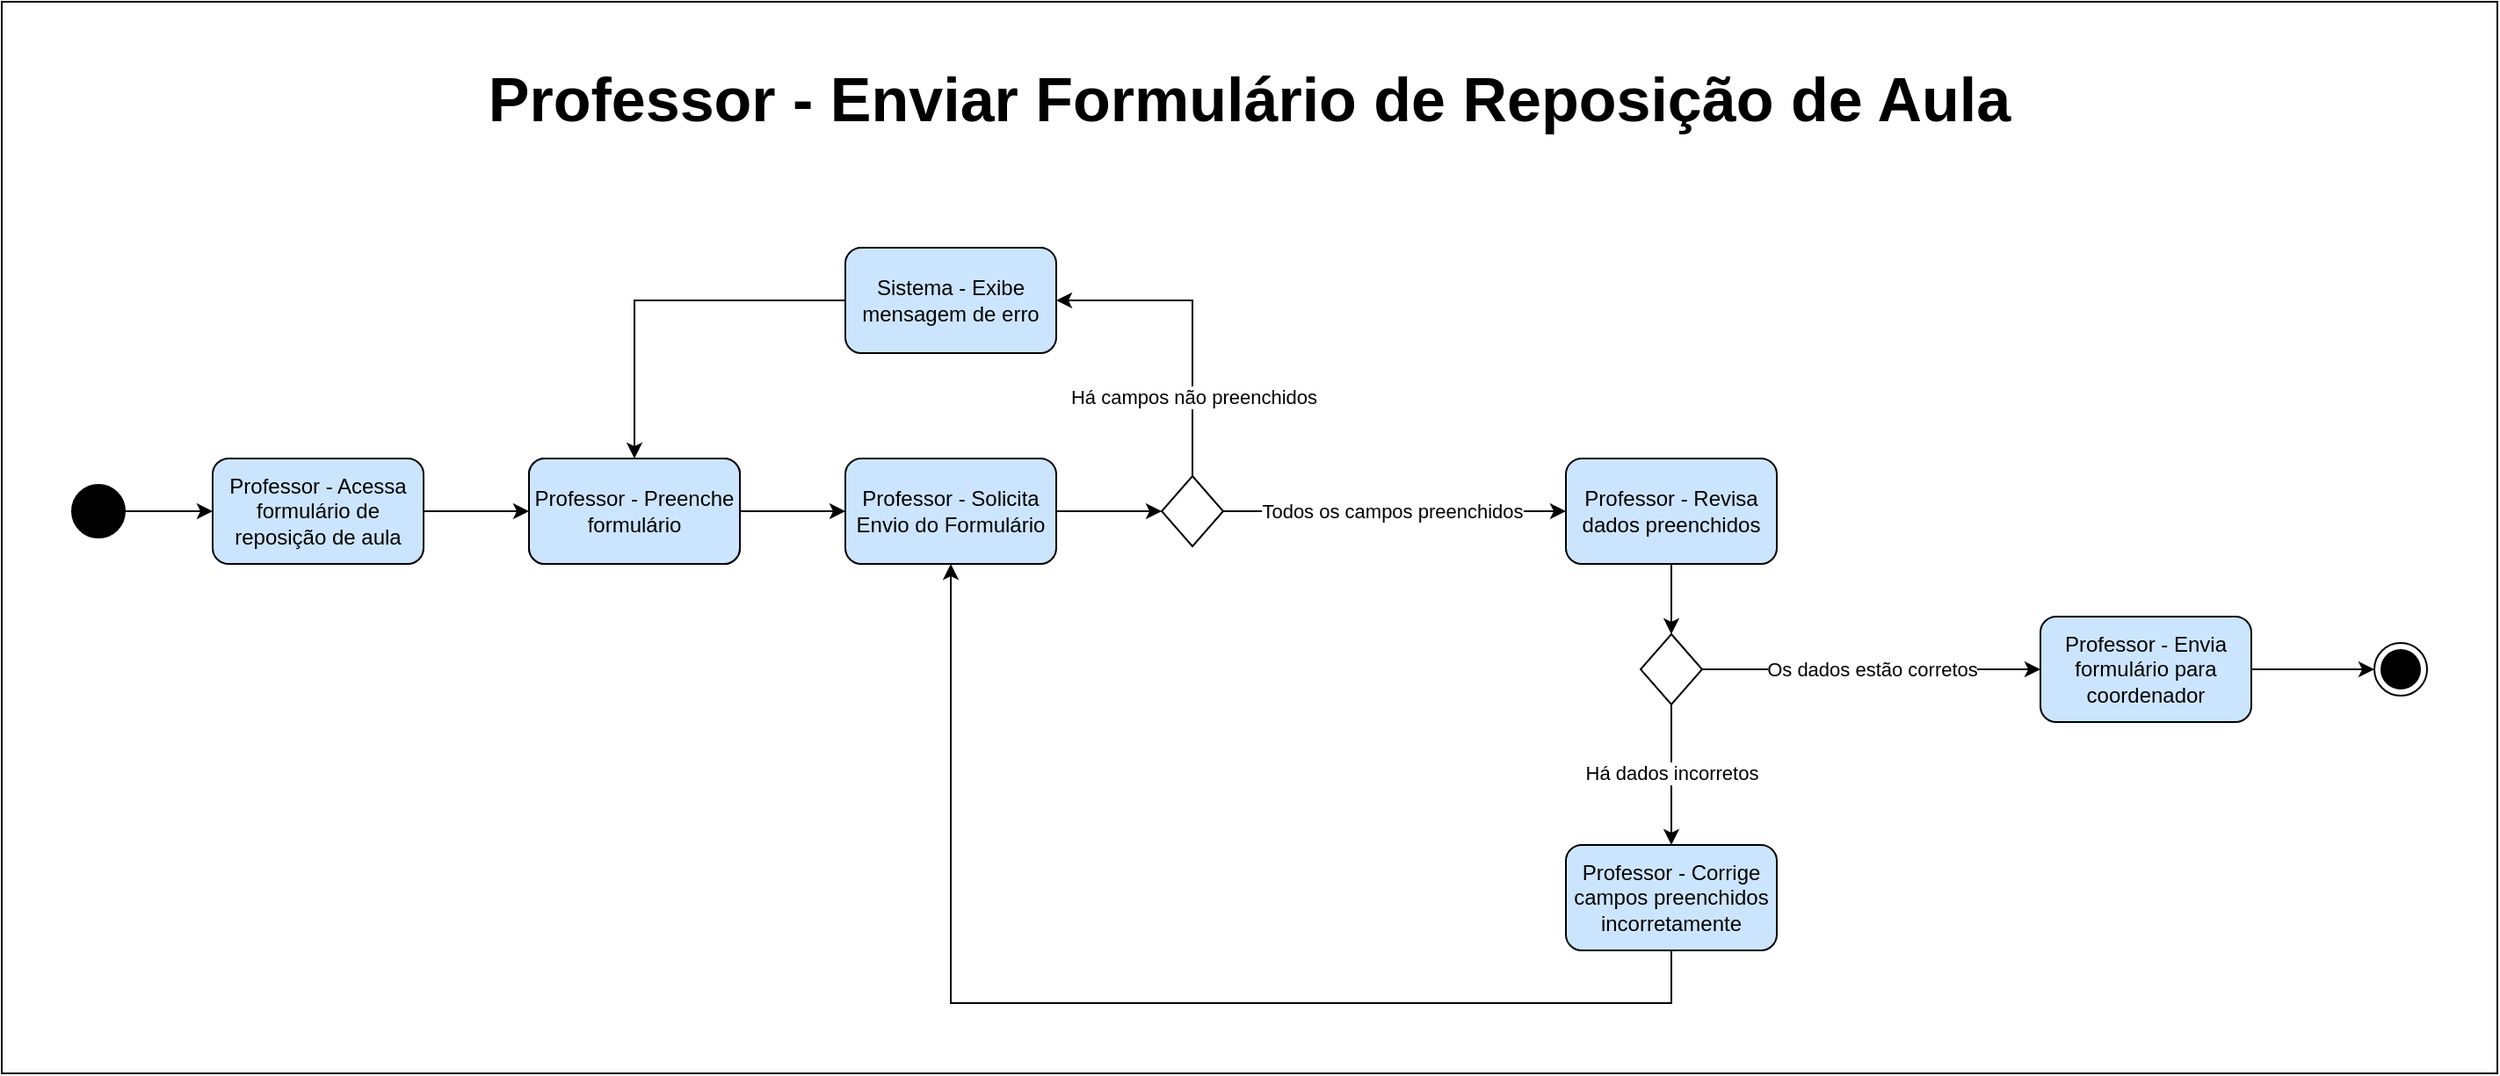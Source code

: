 <mxfile version="24.4.4" type="device">
  <diagram name="Page-1" id="1C8Pr9xRdBFd5XVWoNzQ">
    <mxGraphModel dx="1909" dy="1027" grid="1" gridSize="10" guides="1" tooltips="1" connect="1" arrows="1" fold="1" page="1" pageScale="1" pageWidth="850" pageHeight="1100" math="0" shadow="0">
      <root>
        <mxCell id="0" />
        <mxCell id="1" parent="0" />
        <mxCell id="QlvwQTtcG7Hc50vCpq-f-1" value="" style="rounded=0;whiteSpace=wrap;html=1;fillColor=none;" parent="1" vertex="1">
          <mxGeometry x="150" y="110" width="1420" height="610" as="geometry" />
        </mxCell>
        <mxCell id="QlvwQTtcG7Hc50vCpq-f-4" value="" style="ellipse;html=1;shape=endState;fillColor=#000000;strokeColor=#000000;" parent="1" vertex="1">
          <mxGeometry x="1500" y="475" width="30" height="30" as="geometry" />
        </mxCell>
        <mxCell id="QlvwQTtcG7Hc50vCpq-f-5" style="edgeStyle=orthogonalEdgeStyle;rounded=0;orthogonalLoop=1;jettySize=auto;html=1;exitX=1;exitY=0.5;exitDx=0;exitDy=0;exitPerimeter=0;entryX=0;entryY=0.5;entryDx=0;entryDy=0;" parent="1" source="QlvwQTtcG7Hc50vCpq-f-6" target="QlvwQTtcG7Hc50vCpq-f-8" edge="1">
          <mxGeometry relative="1" as="geometry" />
        </mxCell>
        <mxCell id="QlvwQTtcG7Hc50vCpq-f-6" value="" style="verticalLabelPosition=bottom;verticalAlign=top;html=1;shape=mxgraph.flowchart.on-page_reference;fillColor=#000000;" parent="1" vertex="1">
          <mxGeometry x="190" y="385" width="30" height="30" as="geometry" />
        </mxCell>
        <mxCell id="QlvwQTtcG7Hc50vCpq-f-7" style="edgeStyle=orthogonalEdgeStyle;rounded=0;orthogonalLoop=1;jettySize=auto;html=1;exitX=1;exitY=0.5;exitDx=0;exitDy=0;entryX=0;entryY=0.5;entryDx=0;entryDy=0;" parent="1" source="QlvwQTtcG7Hc50vCpq-f-8" target="QlvwQTtcG7Hc50vCpq-f-18" edge="1">
          <mxGeometry relative="1" as="geometry" />
        </mxCell>
        <mxCell id="QlvwQTtcG7Hc50vCpq-f-8" value="Professor - Acessa&lt;div&gt;formulário de reposição de aula&lt;/div&gt;" style="rounded=1;whiteSpace=wrap;html=1;fillColor=#CCE5FF;" parent="1" vertex="1">
          <mxGeometry x="270" y="370" width="120" height="60" as="geometry" />
        </mxCell>
        <mxCell id="QlvwQTtcG7Hc50vCpq-f-9" value="Preencher &lt;br&gt;formulário" style="rounded=1;whiteSpace=wrap;html=1;fillColor=#CCE5FF;" parent="1" vertex="1">
          <mxGeometry x="450" y="370" width="120" height="60" as="geometry" />
        </mxCell>
        <mxCell id="QlvwQTtcG7Hc50vCpq-f-14" style="edgeStyle=orthogonalEdgeStyle;rounded=0;orthogonalLoop=1;jettySize=auto;html=1;exitX=1;exitY=0.5;exitDx=0;exitDy=0;entryX=0;entryY=0.5;entryDx=0;entryDy=0;" parent="1" source="QlvwQTtcG7Hc50vCpq-f-18" target="QlvwQTtcG7Hc50vCpq-f-21" edge="1">
          <mxGeometry relative="1" as="geometry">
            <mxPoint x="655" y="400" as="sourcePoint" />
            <mxPoint x="880" y="400" as="targetPoint" />
          </mxGeometry>
        </mxCell>
        <mxCell id="QlvwQTtcG7Hc50vCpq-f-18" value="Professor - Preenche&lt;br&gt;formulário" style="rounded=1;whiteSpace=wrap;html=1;fillColor=#CCE5FF;" parent="1" vertex="1">
          <mxGeometry x="450" y="370" width="120" height="60" as="geometry" />
        </mxCell>
        <mxCell id="QlvwQTtcG7Hc50vCpq-f-19" style="edgeStyle=orthogonalEdgeStyle;rounded=0;orthogonalLoop=1;jettySize=auto;html=1;exitX=1;exitY=0.5;exitDx=0;exitDy=0;entryX=0;entryY=0.5;entryDx=0;entryDy=0;" parent="1" source="QlvwQTtcG7Hc50vCpq-f-20" target="QlvwQTtcG7Hc50vCpq-f-4" edge="1">
          <mxGeometry relative="1" as="geometry" />
        </mxCell>
        <mxCell id="QlvwQTtcG7Hc50vCpq-f-20" value="Professor - Envia formulário para coordenador" style="rounded=1;whiteSpace=wrap;html=1;fillColor=#CCE5FF;arcSize=15;" parent="1" vertex="1">
          <mxGeometry x="1310" y="460" width="120" height="60" as="geometry" />
        </mxCell>
        <mxCell id="QlvwQTtcG7Hc50vCpq-f-21" value="Professor - Solicita Envio do Formulário" style="rounded=1;whiteSpace=wrap;html=1;fillColor=#CCE5FF;" parent="1" vertex="1">
          <mxGeometry x="630" y="370" width="120" height="60" as="geometry" />
        </mxCell>
        <mxCell id="QlvwQTtcG7Hc50vCpq-f-22" value="" style="edgeStyle=orthogonalEdgeStyle;rounded=0;orthogonalLoop=1;jettySize=auto;html=1;exitX=1;exitY=0.5;exitDx=0;exitDy=0;entryX=0;entryY=0.5;entryDx=0;entryDy=0;" parent="1" source="QlvwQTtcG7Hc50vCpq-f-21" target="QlvwQTtcG7Hc50vCpq-f-27" edge="1">
          <mxGeometry relative="1" as="geometry">
            <mxPoint x="1499" y="525" as="targetPoint" />
            <mxPoint x="1390" y="525" as="sourcePoint" />
          </mxGeometry>
        </mxCell>
        <mxCell id="QlvwQTtcG7Hc50vCpq-f-23" style="edgeStyle=orthogonalEdgeStyle;rounded=0;orthogonalLoop=1;jettySize=auto;html=1;exitX=1;exitY=0.5;exitDx=0;exitDy=0;entryX=0;entryY=0.5;entryDx=0;entryDy=0;" parent="1" source="QlvwQTtcG7Hc50vCpq-f-27" target="QlvwQTtcG7Hc50vCpq-f-29" edge="1">
          <mxGeometry relative="1" as="geometry">
            <mxPoint x="1270" y="720" as="targetPoint" />
          </mxGeometry>
        </mxCell>
        <mxCell id="QlvwQTtcG7Hc50vCpq-f-24" value="Todos os campos preenchidos" style="edgeLabel;html=1;align=center;verticalAlign=middle;resizable=0;points=[];" parent="QlvwQTtcG7Hc50vCpq-f-23" vertex="1" connectable="0">
          <mxGeometry x="-0.251" y="2" relative="1" as="geometry">
            <mxPoint x="23" y="2" as="offset" />
          </mxGeometry>
        </mxCell>
        <mxCell id="QlvwQTtcG7Hc50vCpq-f-25" style="edgeStyle=orthogonalEdgeStyle;rounded=0;orthogonalLoop=1;jettySize=auto;html=1;exitX=0.5;exitY=0;exitDx=0;exitDy=0;entryX=1;entryY=0.5;entryDx=0;entryDy=0;" parent="1" source="QlvwQTtcG7Hc50vCpq-f-27" target="T1xjoRhCFsssPuC_Qp7n-3" edge="1">
          <mxGeometry relative="1" as="geometry">
            <mxPoint x="1215" y="300" as="targetPoint" />
            <Array as="points" />
          </mxGeometry>
        </mxCell>
        <mxCell id="QlvwQTtcG7Hc50vCpq-f-26" value="Há campos não preenchidos" style="edgeLabel;html=1;align=center;verticalAlign=middle;resizable=0;points=[];" parent="QlvwQTtcG7Hc50vCpq-f-25" vertex="1" connectable="0">
          <mxGeometry x="0.03" relative="1" as="geometry">
            <mxPoint y="46" as="offset" />
          </mxGeometry>
        </mxCell>
        <mxCell id="QlvwQTtcG7Hc50vCpq-f-27" value="" style="rhombus;whiteSpace=wrap;html=1;" parent="1" vertex="1">
          <mxGeometry x="810" y="380" width="35" height="40" as="geometry" />
        </mxCell>
        <mxCell id="QlvwQTtcG7Hc50vCpq-f-28" style="edgeStyle=orthogonalEdgeStyle;rounded=0;orthogonalLoop=1;jettySize=auto;html=1;exitX=0.5;exitY=1;exitDx=0;exitDy=0;entryX=0.5;entryY=0;entryDx=0;entryDy=0;" parent="1" source="QlvwQTtcG7Hc50vCpq-f-29" target="QlvwQTtcG7Hc50vCpq-f-32" edge="1">
          <mxGeometry relative="1" as="geometry" />
        </mxCell>
        <mxCell id="QlvwQTtcG7Hc50vCpq-f-29" value="Professor - Revisa dados preenchidos" style="rounded=1;whiteSpace=wrap;html=1;fillColor=#CCE5FF;arcSize=15;" parent="1" vertex="1">
          <mxGeometry x="1040" y="370" width="120" height="60" as="geometry" />
        </mxCell>
        <mxCell id="QlvwQTtcG7Hc50vCpq-f-30" style="edgeStyle=orthogonalEdgeStyle;rounded=0;orthogonalLoop=1;jettySize=auto;html=1;exitX=1;exitY=0.5;exitDx=0;exitDy=0;entryX=0;entryY=0.5;entryDx=0;entryDy=0;" parent="1" source="QlvwQTtcG7Hc50vCpq-f-32" target="QlvwQTtcG7Hc50vCpq-f-20" edge="1">
          <mxGeometry relative="1" as="geometry">
            <mxPoint x="1712.5" y="710" as="targetPoint" />
          </mxGeometry>
        </mxCell>
        <mxCell id="QlvwQTtcG7Hc50vCpq-f-31" value="Os dados estão corretos" style="edgeLabel;html=1;align=center;verticalAlign=middle;resizable=0;points=[];" parent="QlvwQTtcG7Hc50vCpq-f-30" vertex="1" connectable="0">
          <mxGeometry x="-0.243" y="-1" relative="1" as="geometry">
            <mxPoint x="23" y="-1" as="offset" />
          </mxGeometry>
        </mxCell>
        <mxCell id="QlvwQTtcG7Hc50vCpq-f-32" value="" style="rhombus;whiteSpace=wrap;html=1;" parent="1" vertex="1">
          <mxGeometry x="1082.5" y="470" width="35" height="40" as="geometry" />
        </mxCell>
        <mxCell id="QlvwQTtcG7Hc50vCpq-f-33" value="Professor - Corrige campos preenchidos incorretamente" style="rounded=1;whiteSpace=wrap;html=1;fillColor=#CCE5FF;arcSize=15;" parent="1" vertex="1">
          <mxGeometry x="1040" y="590" width="120" height="60" as="geometry" />
        </mxCell>
        <mxCell id="QlvwQTtcG7Hc50vCpq-f-39" style="edgeStyle=orthogonalEdgeStyle;rounded=0;orthogonalLoop=1;jettySize=auto;html=1;exitX=0.5;exitY=1;exitDx=0;exitDy=0;" parent="1" source="QlvwQTtcG7Hc50vCpq-f-32" target="QlvwQTtcG7Hc50vCpq-f-33" edge="1">
          <mxGeometry relative="1" as="geometry">
            <mxPoint x="1100.17" y="591.84" as="targetPoint" />
          </mxGeometry>
        </mxCell>
        <mxCell id="QlvwQTtcG7Hc50vCpq-f-40" value="Há dados incorretos" style="edgeLabel;html=1;align=center;verticalAlign=middle;resizable=0;points=[];" parent="QlvwQTtcG7Hc50vCpq-f-39" vertex="1" connectable="0">
          <mxGeometry x="-0.248" y="-1" relative="1" as="geometry">
            <mxPoint x="1" y="9" as="offset" />
          </mxGeometry>
        </mxCell>
        <mxCell id="QlvwQTtcG7Hc50vCpq-f-41" style="edgeStyle=orthogonalEdgeStyle;rounded=0;orthogonalLoop=1;jettySize=auto;html=1;entryX=0.5;entryY=1;entryDx=0;entryDy=0;exitX=0.5;exitY=1;exitDx=0;exitDy=0;" parent="1" source="QlvwQTtcG7Hc50vCpq-f-33" target="QlvwQTtcG7Hc50vCpq-f-21" edge="1">
          <mxGeometry relative="1" as="geometry">
            <mxPoint x="1101.259" y="819.88" as="sourcePoint" />
            <mxPoint x="1080" y="760" as="targetPoint" />
            <Array as="points">
              <mxPoint x="1100" y="680" />
              <mxPoint x="690" y="680" />
            </Array>
          </mxGeometry>
        </mxCell>
        <mxCell id="QlvwQTtcG7Hc50vCpq-f-47" value="&lt;font face=&quot;Helvetica&quot; style=&quot;font-size: 35px;&quot;&gt;&lt;b&gt;&lt;font style=&quot;font-size: 35px;&quot;&gt;Professor - Enviar&amp;nbsp;&lt;/font&gt;&lt;font style=&quot;font-size: 35px;&quot;&gt;Formulário &lt;/font&gt;&lt;font style=&quot;font-size: 35px;&quot;&gt;de Reposição de Aula&lt;/font&gt;&lt;/b&gt;&lt;/font&gt;" style="text;html=1;align=center;verticalAlign=middle;whiteSpace=wrap;rounded=0;" parent="1" vertex="1">
          <mxGeometry x="150" y="150" width="1420" height="30" as="geometry" />
        </mxCell>
        <mxCell id="T1xjoRhCFsssPuC_Qp7n-5" style="edgeStyle=orthogonalEdgeStyle;rounded=0;orthogonalLoop=1;jettySize=auto;html=1;exitX=0;exitY=0.5;exitDx=0;exitDy=0;entryX=0.5;entryY=0;entryDx=0;entryDy=0;" parent="1" source="T1xjoRhCFsssPuC_Qp7n-3" target="QlvwQTtcG7Hc50vCpq-f-18" edge="1">
          <mxGeometry relative="1" as="geometry" />
        </mxCell>
        <mxCell id="T1xjoRhCFsssPuC_Qp7n-3" value="Sistema - Exibe mensagem de erro" style="rounded=1;whiteSpace=wrap;html=1;fillColor=#CCE5FF;" parent="1" vertex="1">
          <mxGeometry x="630" y="250" width="120" height="60" as="geometry" />
        </mxCell>
      </root>
    </mxGraphModel>
  </diagram>
</mxfile>
